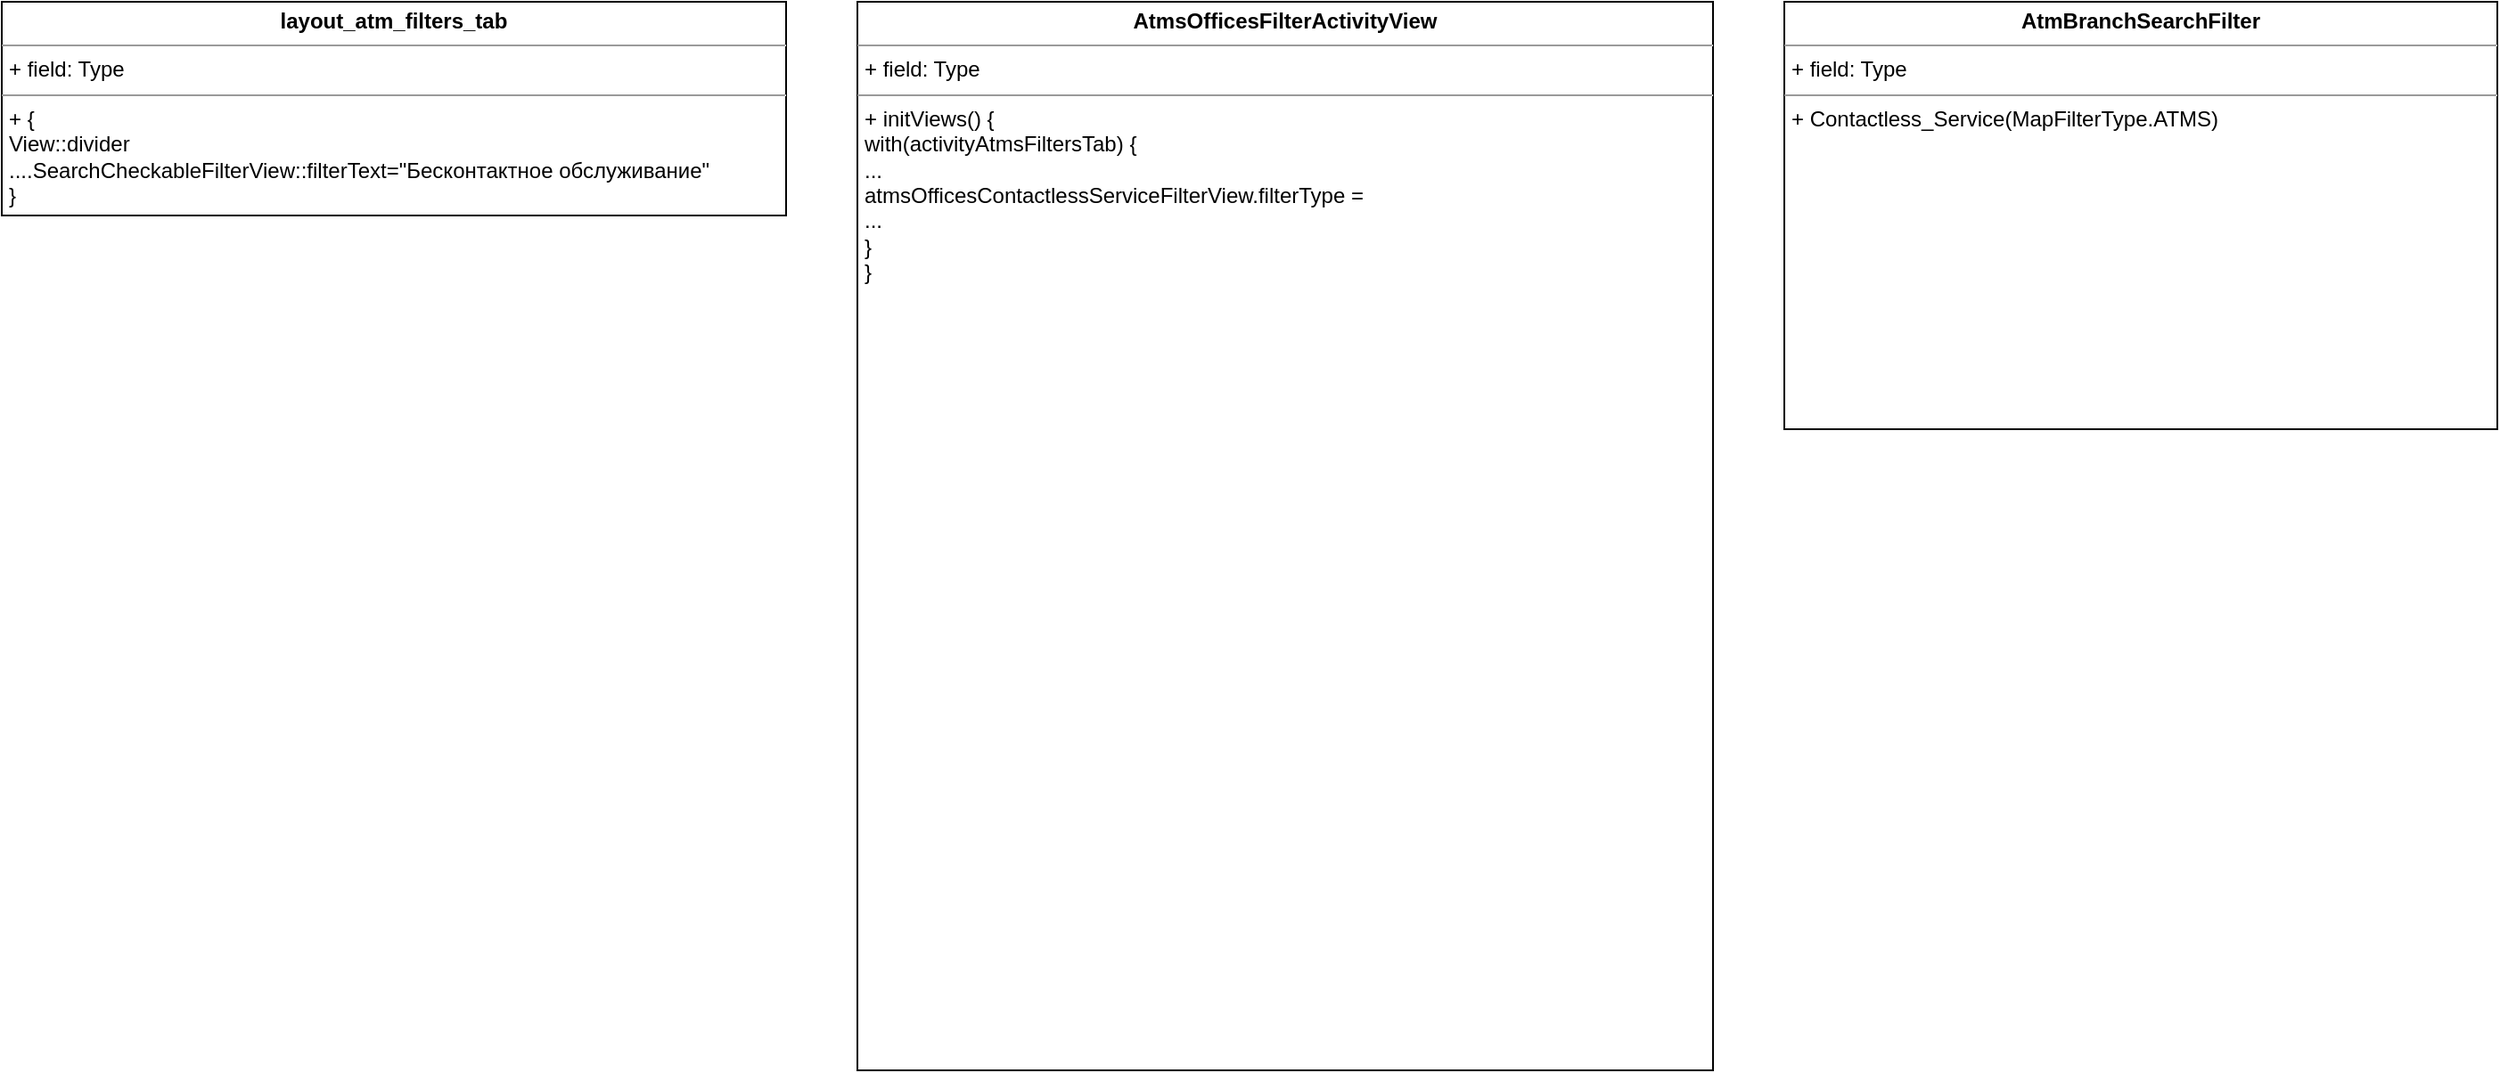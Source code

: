 <mxfile version="20.2.7" type="github">
  <diagram id="bWAArjqR-ukCmBR1YArX" name="Страница 1">
    <mxGraphModel dx="652" dy="414" grid="1" gridSize="10" guides="1" tooltips="1" connect="1" arrows="1" fold="1" page="1" pageScale="1" pageWidth="827" pageHeight="1169" math="0" shadow="0">
      <root>
        <mxCell id="0" />
        <mxCell id="1" parent="0" />
        <mxCell id="FbP89ogLKBNgigNTJTnc-1" value="&lt;p style=&quot;margin:0px;margin-top:4px;text-align:center;&quot;&gt;&lt;b&gt;layout_atm_filters_tab&lt;/b&gt;&lt;/p&gt;&lt;hr size=&quot;1&quot;&gt;&lt;p style=&quot;margin:0px;margin-left:4px;&quot;&gt;+ field: Type&lt;/p&gt;&lt;hr size=&quot;1&quot;&gt;&lt;p style=&quot;margin:0px;margin-left:4px;&quot;&gt;+ {&lt;/p&gt;&lt;p style=&quot;margin:0px;margin-left:4px;&quot;&gt;View::divider&lt;/p&gt;&lt;p style=&quot;margin:0px;margin-left:4px;&quot;&gt;....SearchCheckableFilterView::filterText=&quot;Бесконтактное обслуживание&quot;&lt;br&gt;&lt;/p&gt;&lt;p style=&quot;margin:0px;margin-left:4px;&quot;&gt;}&lt;br&gt;&lt;/p&gt;" style="verticalAlign=top;align=left;overflow=fill;fontSize=12;fontFamily=Helvetica;html=1;" vertex="1" parent="1">
          <mxGeometry x="80" y="80" width="440" height="120" as="geometry" />
        </mxCell>
        <mxCell id="FbP89ogLKBNgigNTJTnc-2" value="&lt;p style=&quot;margin:0px;margin-top:4px;text-align:center;&quot;&gt;&lt;b&gt;AtmsOfficesFilterActivityView&lt;/b&gt;&lt;/p&gt;&lt;hr size=&quot;1&quot;&gt;&lt;p style=&quot;margin:0px;margin-left:4px;&quot;&gt;+ field: Type&lt;/p&gt;&lt;hr size=&quot;1&quot;&gt;&lt;p style=&quot;margin:0px;margin-left:4px;&quot;&gt;+ initViews() {&lt;/p&gt;&lt;p style=&quot;margin:0px;margin-left:4px;&quot;&gt;with(activityAtmsFiltersTab) {&lt;/p&gt;&lt;p style=&quot;margin:0px;margin-left:4px;&quot;&gt;...&lt;br&gt;&lt;/p&gt;&lt;p style=&quot;margin:0px;margin-left:4px;&quot;&gt;atmsOfficesContactlessServiceFilterView.filterType =&lt;/p&gt;&lt;p style=&quot;margin:0px;margin-left:4px;&quot;&gt;...&lt;br&gt;&lt;/p&gt;&lt;p style=&quot;margin:0px;margin-left:4px;&quot;&gt;}&lt;br&gt;&lt;/p&gt;&lt;p style=&quot;margin:0px;margin-left:4px;&quot;&gt;}&lt;br&gt;&lt;/p&gt;" style="verticalAlign=top;align=left;overflow=fill;fontSize=12;fontFamily=Helvetica;html=1;" vertex="1" parent="1">
          <mxGeometry x="560" y="80" width="480" height="600" as="geometry" />
        </mxCell>
        <mxCell id="FbP89ogLKBNgigNTJTnc-3" value="&lt;p style=&quot;margin:0px;margin-top:4px;text-align:center;&quot;&gt;&lt;b&gt;AtmBranchSearchFilter&lt;/b&gt;&lt;/p&gt;&lt;hr size=&quot;1&quot;&gt;&lt;p style=&quot;margin:0px;margin-left:4px;&quot;&gt;+ field: Type&lt;/p&gt;&lt;hr size=&quot;1&quot;&gt;&lt;p style=&quot;margin:0px;margin-left:4px;&quot;&gt;+ Contactless_Service(MapFilterType.ATMS)&lt;/p&gt;" style="verticalAlign=top;align=left;overflow=fill;fontSize=12;fontFamily=Helvetica;html=1;" vertex="1" parent="1">
          <mxGeometry x="1080" y="80" width="400" height="240" as="geometry" />
        </mxCell>
      </root>
    </mxGraphModel>
  </diagram>
</mxfile>
